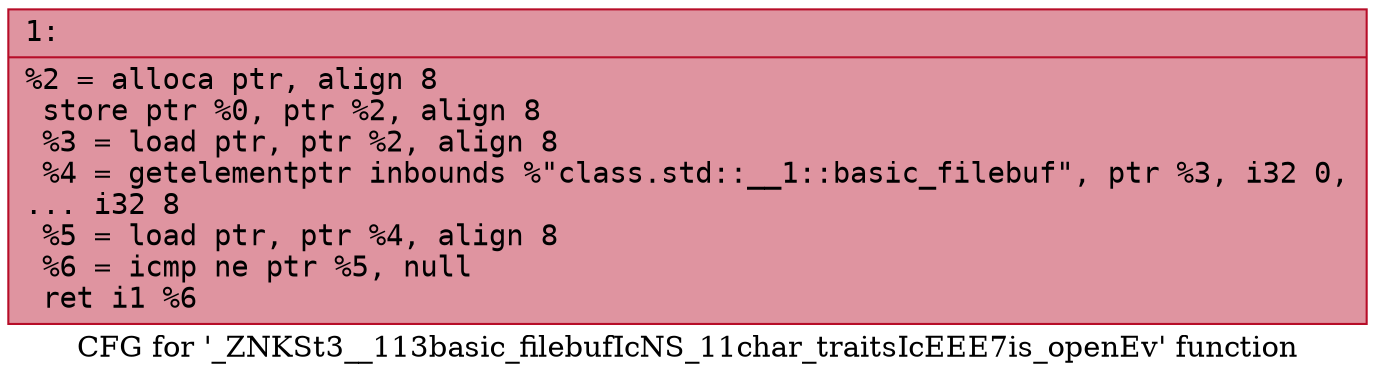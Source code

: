 digraph "CFG for '_ZNKSt3__113basic_filebufIcNS_11char_traitsIcEEE7is_openEv' function" {
	label="CFG for '_ZNKSt3__113basic_filebufIcNS_11char_traitsIcEEE7is_openEv' function";

	Node0x6000005c63a0 [shape=record,color="#b70d28ff", style=filled, fillcolor="#b70d2870" fontname="Courier",label="{1:\l|  %2 = alloca ptr, align 8\l  store ptr %0, ptr %2, align 8\l  %3 = load ptr, ptr %2, align 8\l  %4 = getelementptr inbounds %\"class.std::__1::basic_filebuf\", ptr %3, i32 0,\l... i32 8\l  %5 = load ptr, ptr %4, align 8\l  %6 = icmp ne ptr %5, null\l  ret i1 %6\l}"];
}
